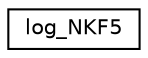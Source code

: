 digraph "Graphical Class Hierarchy"
{
 // INTERACTIVE_SVG=YES
  edge [fontname="Helvetica",fontsize="10",labelfontname="Helvetica",labelfontsize="10"];
  node [fontname="Helvetica",fontsize="10",shape=record];
  rankdir="LR";
  Node1 [label="log_NKF5",height=0.2,width=0.4,color="black", fillcolor="white", style="filled",URL="$structlog__NKF5.html"];
}
